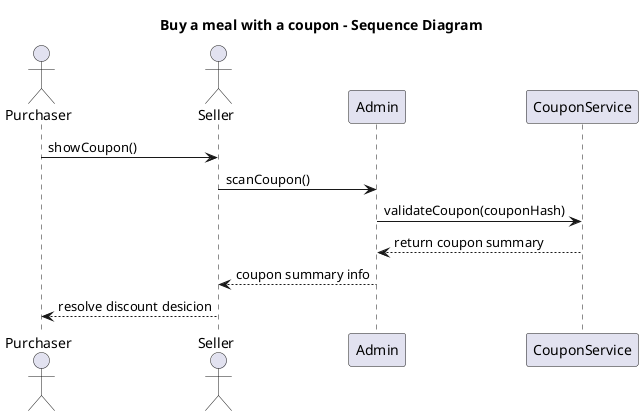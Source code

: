 @startuml

title "Buy a meal with a coupon - Sequence Diagram"

actor Purchaser
actor Seller
Purchaser -> Seller: showCoupon()
Seller -> Admin: scanCoupon()
Admin -> CouponService: validateCoupon(couponHash)
Admin <-- CouponService: return coupon summary
Seller <-- Admin: coupon summary info
Purchaser <-- Seller: resolve discount desicion

@enduml

